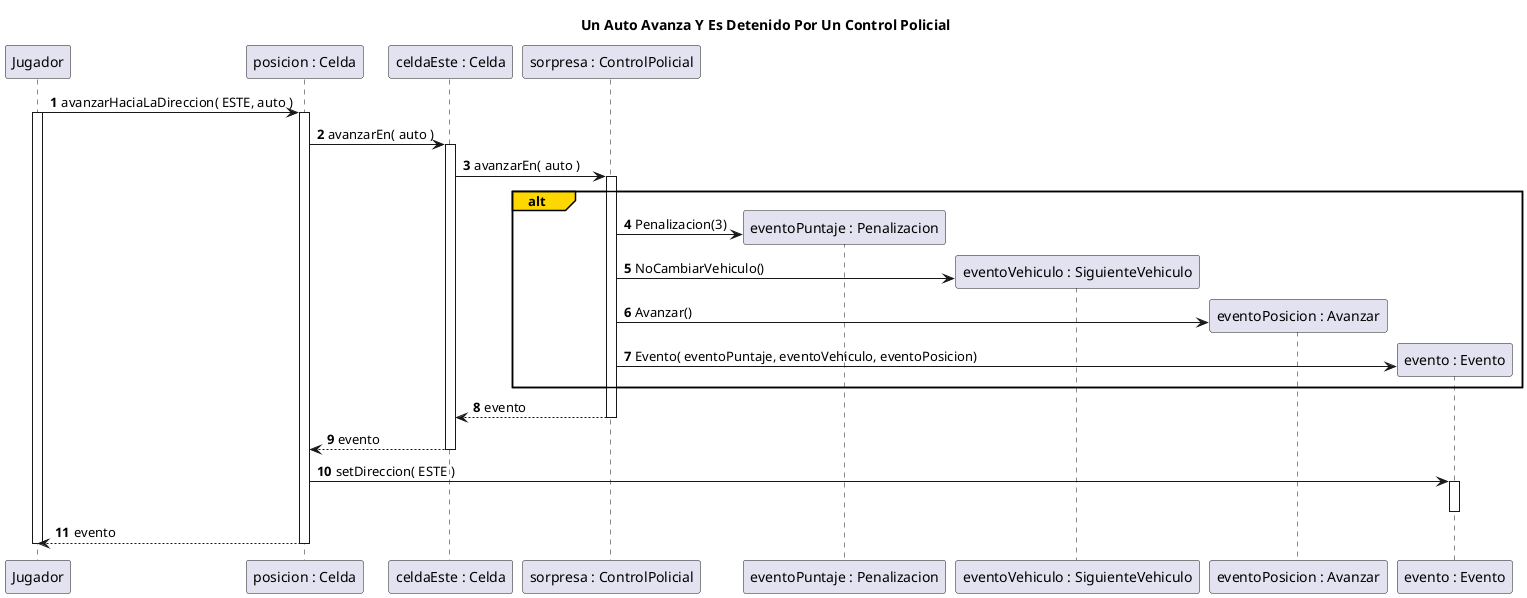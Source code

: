 @startuml
title Un Auto Avanza Y Es Detenido Por Un Control Policial

autonumber

Jugador -> "posicion : Celda"++: avanzarHaciaLaDireccion( ESTE, auto )

activate Jugador
"posicion : Celda" -> "celdaEste : Celda"++: avanzarEn( auto )


"celdaEste : Celda" -> "sorpresa : ControlPolicial"++: avanzarEn( auto )
alt#Gold
create "eventoPuntaje : Penalizacion"
"sorpresa : ControlPolicial"-> "eventoPuntaje : Penalizacion": Penalizacion(3)

create "eventoVehiculo : SiguienteVehiculo"
"sorpresa : ControlPolicial" -> "eventoVehiculo : SiguienteVehiculo": NoCambiarVehiculo()

create "eventoPosicion : Avanzar"
"sorpresa : ControlPolicial"  -> "eventoPosicion : Avanzar": Avanzar()

create "evento : Evento"
"sorpresa : ControlPolicial"  -> "evento : Evento": Evento( eventoPuntaje, eventoVehiculo, eventoPosicion)
end
"sorpresa : ControlPolicial" --> "celdaEste : Celda"--: evento

"celdaEste : Celda" --> "posicion : Celda": evento
deactivate "celdaEste : Celda"
"posicion : Celda" -> "evento : Evento"++: setDireccion( ESTE )
deactivate "evento : Evento"

"posicion : Celda" --> Jugador--: evento
deactivate Jugador


@enduml